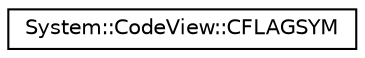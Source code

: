 digraph G
{
  edge [fontname="Helvetica",fontsize="10",labelfontname="Helvetica",labelfontsize="10"];
  node [fontname="Helvetica",fontsize="10",shape=record];
  rankdir="LR";
  Node1 [label="System::CodeView::CFLAGSYM",height=0.2,width=0.4,color="black", fillcolor="white", style="filled",URL="$struct_system_1_1_code_view_1_1_c_f_l_a_g_s_y_m.html"];
}
